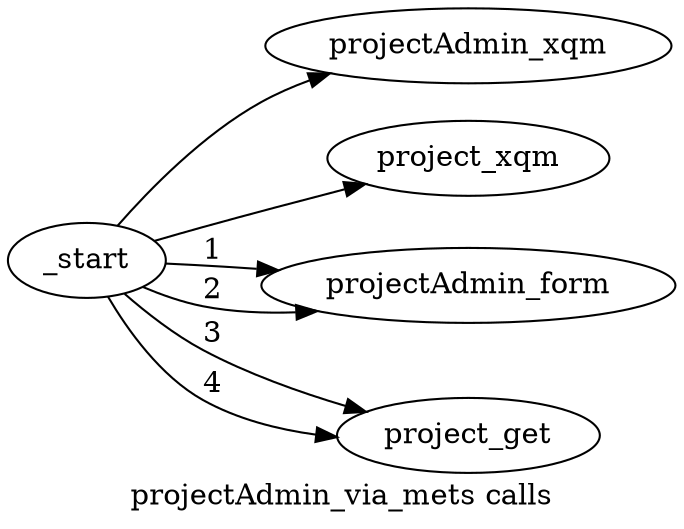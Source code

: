  /* dot -oprojectAdmin_via_mets_calls.png -Tpng projectAdmin_via_mets_calls.dot */ 
digraph projectAdmin_via_mets_calls {
label="projectAdmin_via_mets calls";
rankdir=LR;
_start -> projectAdmin_xqm ;
_start -> project_xqm ;
_start -> projectAdmin_form [label= 1 ];
_start -> projectAdmin_form [label= 2 ];
_start -> project_get [label= 3 ];
_start -> project_get [label= 4 ];
}

